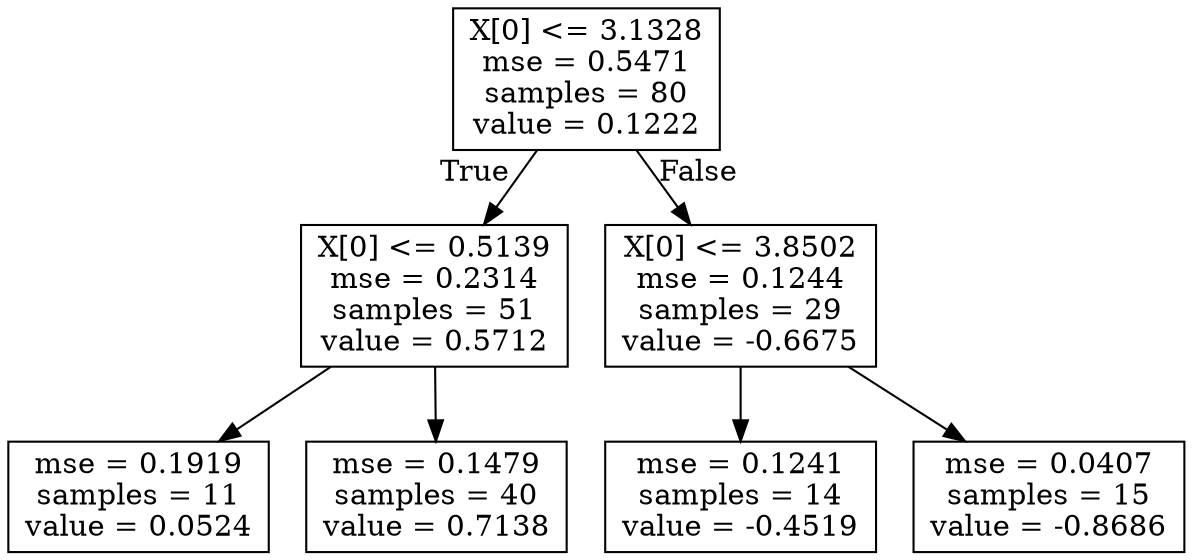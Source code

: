 digraph Tree {
node [shape=box] ;
0 [label="X[0] <= 3.1328\nmse = 0.5471\nsamples = 80\nvalue = 0.1222"] ;
1 [label="X[0] <= 0.5139\nmse = 0.2314\nsamples = 51\nvalue = 0.5712"] ;
0 -> 1 [labeldistance=2.5, labelangle=45, headlabel="True"] ;
2 [label="mse = 0.1919\nsamples = 11\nvalue = 0.0524"] ;
1 -> 2 ;
3 [label="mse = 0.1479\nsamples = 40\nvalue = 0.7138"] ;
1 -> 3 ;
4 [label="X[0] <= 3.8502\nmse = 0.1244\nsamples = 29\nvalue = -0.6675"] ;
0 -> 4 [labeldistance=2.5, labelangle=-45, headlabel="False"] ;
5 [label="mse = 0.1241\nsamples = 14\nvalue = -0.4519"] ;
4 -> 5 ;
6 [label="mse = 0.0407\nsamples = 15\nvalue = -0.8686"] ;
4 -> 6 ;
}